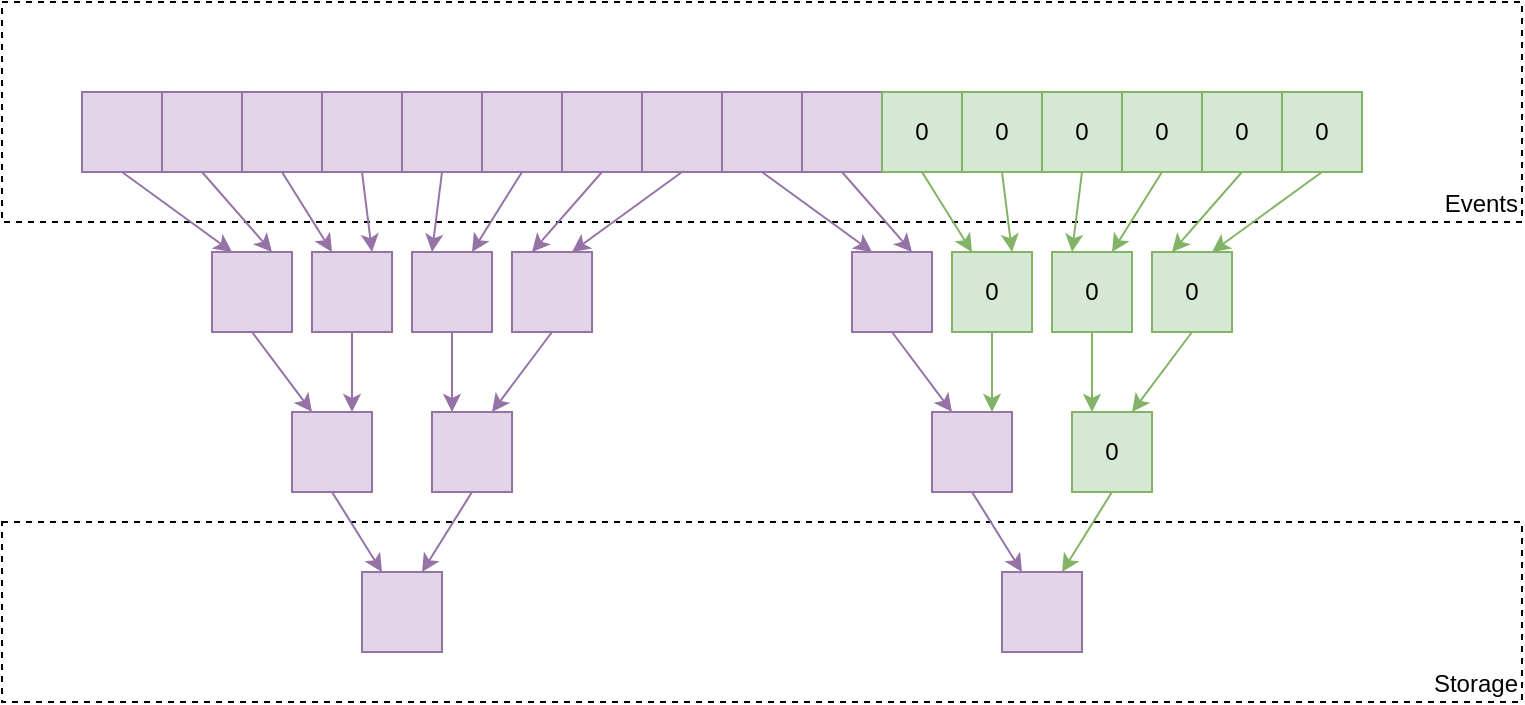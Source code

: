 <mxfile version="10.7.0" type="github"><diagram id="KsJldiV-1q_rQ5aI3diT" name="Page-1"><mxGraphModel dx="974" dy="713" grid="1" gridSize="10" guides="1" tooltips="1" connect="1" arrows="1" fold="1" page="1" pageScale="1" pageWidth="827" pageHeight="1169" math="0" shadow="0"><root><mxCell id="0"/><mxCell id="1" parent="0"/><mxCell id="zv3Kstv9VSJv5ih1JFqp-64" value="Events" style="rounded=0;whiteSpace=wrap;html=1;fillColor=none;verticalAlign=bottom;align=right;dashed=1;" vertex="1" parent="1"><mxGeometry width="760" height="110" as="geometry"/></mxCell><mxCell id="zv3Kstv9VSJv5ih1JFqp-65" value="Storage" style="rounded=0;whiteSpace=wrap;html=1;fillColor=none;verticalAlign=bottom;align=right;dashed=1;" vertex="1" parent="1"><mxGeometry y="260" width="760" height="90" as="geometry"/></mxCell><mxCell id="zv3Kstv9VSJv5ih1JFqp-66" value="" style="whiteSpace=wrap;html=1;aspect=fixed;fillColor=#e1d5e7;strokeColor=#9673a6;" vertex="1" parent="1"><mxGeometry x="40" y="45" width="40" height="40" as="geometry"/></mxCell><mxCell id="zv3Kstv9VSJv5ih1JFqp-67" value="" style="whiteSpace=wrap;html=1;aspect=fixed;fillColor=#e1d5e7;strokeColor=#9673a6;" vertex="1" parent="1"><mxGeometry x="80" y="45" width="40" height="40" as="geometry"/></mxCell><mxCell id="zv3Kstv9VSJv5ih1JFqp-68" value="" style="whiteSpace=wrap;html=1;aspect=fixed;fillColor=#e1d5e7;strokeColor=#9673a6;" vertex="1" parent="1"><mxGeometry x="120" y="45" width="40" height="40" as="geometry"/></mxCell><mxCell id="zv3Kstv9VSJv5ih1JFqp-69" value="" style="whiteSpace=wrap;html=1;aspect=fixed;fillColor=#e1d5e7;strokeColor=#9673a6;" vertex="1" parent="1"><mxGeometry x="160" y="45" width="40" height="40" as="geometry"/></mxCell><mxCell id="zv3Kstv9VSJv5ih1JFqp-70" value="" style="whiteSpace=wrap;html=1;aspect=fixed;fillColor=#e1d5e7;strokeColor=#9673a6;" vertex="1" parent="1"><mxGeometry x="200" y="45" width="40" height="40" as="geometry"/></mxCell><mxCell id="zv3Kstv9VSJv5ih1JFqp-71" value="" style="whiteSpace=wrap;html=1;aspect=fixed;fillColor=#e1d5e7;strokeColor=#9673a6;" vertex="1" parent="1"><mxGeometry x="240" y="45" width="40" height="40" as="geometry"/></mxCell><mxCell id="zv3Kstv9VSJv5ih1JFqp-72" value="" style="whiteSpace=wrap;html=1;aspect=fixed;fillColor=#e1d5e7;strokeColor=#9673a6;" vertex="1" parent="1"><mxGeometry x="280" y="45" width="40" height="40" as="geometry"/></mxCell><mxCell id="zv3Kstv9VSJv5ih1JFqp-73" value="" style="whiteSpace=wrap;html=1;aspect=fixed;fillColor=#e1d5e7;strokeColor=#9673a6;" vertex="1" parent="1"><mxGeometry x="320" y="45" width="40" height="40" as="geometry"/></mxCell><mxCell id="zv3Kstv9VSJv5ih1JFqp-74" value="" style="whiteSpace=wrap;html=1;aspect=fixed;fillColor=#e1d5e7;strokeColor=#9673a6;" vertex="1" parent="1"><mxGeometry x="105" y="125" width="40" height="40" as="geometry"/></mxCell><mxCell id="zv3Kstv9VSJv5ih1JFqp-75" value="" style="whiteSpace=wrap;html=1;aspect=fixed;fillColor=#e1d5e7;strokeColor=#9673a6;" vertex="1" parent="1"><mxGeometry x="155" y="125" width="40" height="40" as="geometry"/></mxCell><mxCell id="zv3Kstv9VSJv5ih1JFqp-76" value="" style="whiteSpace=wrap;html=1;aspect=fixed;fillColor=#e1d5e7;strokeColor=#9673a6;" vertex="1" parent="1"><mxGeometry x="205" y="125" width="40" height="40" as="geometry"/></mxCell><mxCell id="zv3Kstv9VSJv5ih1JFqp-77" value="" style="whiteSpace=wrap;html=1;aspect=fixed;fillColor=#e1d5e7;strokeColor=#9673a6;" vertex="1" parent="1"><mxGeometry x="255" y="125" width="40" height="40" as="geometry"/></mxCell><mxCell id="zv3Kstv9VSJv5ih1JFqp-78" value="" style="whiteSpace=wrap;html=1;aspect=fixed;fillColor=#e1d5e7;strokeColor=#9673a6;" vertex="1" parent="1"><mxGeometry x="145" y="205" width="40" height="40" as="geometry"/></mxCell><mxCell id="zv3Kstv9VSJv5ih1JFqp-79" value="" style="whiteSpace=wrap;html=1;aspect=fixed;fillColor=#e1d5e7;strokeColor=#9673a6;" vertex="1" parent="1"><mxGeometry x="180" y="285" width="40" height="40" as="geometry"/></mxCell><mxCell id="zv3Kstv9VSJv5ih1JFqp-80" value="" style="whiteSpace=wrap;html=1;aspect=fixed;fillColor=#e1d5e7;strokeColor=#9673a6;" vertex="1" parent="1"><mxGeometry x="215" y="205" width="40" height="40" as="geometry"/></mxCell><mxCell id="zv3Kstv9VSJv5ih1JFqp-81" value="" style="endArrow=classic;html=1;exitX=0.5;exitY=1;exitDx=0;exitDy=0;entryX=0.25;entryY=0;entryDx=0;entryDy=0;fillColor=#e1d5e7;strokeColor=#9673a6;" edge="1" parent="1" source="zv3Kstv9VSJv5ih1JFqp-66" target="zv3Kstv9VSJv5ih1JFqp-74"><mxGeometry width="50" height="50" relative="1" as="geometry"><mxPoint x="40" y="395" as="sourcePoint"/><mxPoint x="90" y="345" as="targetPoint"/></mxGeometry></mxCell><mxCell id="zv3Kstv9VSJv5ih1JFqp-82" value="" style="endArrow=classic;html=1;exitX=0.5;exitY=1;exitDx=0;exitDy=0;entryX=0.75;entryY=0;entryDx=0;entryDy=0;fillColor=#e1d5e7;strokeColor=#9673a6;" edge="1" parent="1" source="zv3Kstv9VSJv5ih1JFqp-67" target="zv3Kstv9VSJv5ih1JFqp-74"><mxGeometry width="50" height="50" relative="1" as="geometry"><mxPoint x="70" y="95" as="sourcePoint"/><mxPoint x="135" y="135" as="targetPoint"/></mxGeometry></mxCell><mxCell id="zv3Kstv9VSJv5ih1JFqp-83" value="" style="endArrow=classic;html=1;exitX=0.5;exitY=1;exitDx=0;exitDy=0;entryX=0.25;entryY=0;entryDx=0;entryDy=0;fillColor=#e1d5e7;strokeColor=#9673a6;" edge="1" parent="1" source="zv3Kstv9VSJv5ih1JFqp-68" target="zv3Kstv9VSJv5ih1JFqp-75"><mxGeometry width="50" height="50" relative="1" as="geometry"><mxPoint x="110" y="95" as="sourcePoint"/><mxPoint x="145" y="135" as="targetPoint"/></mxGeometry></mxCell><mxCell id="zv3Kstv9VSJv5ih1JFqp-84" value="" style="endArrow=classic;html=1;exitX=0.5;exitY=1;exitDx=0;exitDy=0;entryX=0.75;entryY=0;entryDx=0;entryDy=0;fillColor=#e1d5e7;strokeColor=#9673a6;" edge="1" parent="1" source="zv3Kstv9VSJv5ih1JFqp-69" target="zv3Kstv9VSJv5ih1JFqp-75"><mxGeometry width="50" height="50" relative="1" as="geometry"><mxPoint x="120" y="105" as="sourcePoint"/><mxPoint x="155" y="145" as="targetPoint"/></mxGeometry></mxCell><mxCell id="zv3Kstv9VSJv5ih1JFqp-85" value="" style="endArrow=classic;html=1;exitX=0.5;exitY=1;exitDx=0;exitDy=0;entryX=0.25;entryY=0;entryDx=0;entryDy=0;fillColor=#e1d5e7;strokeColor=#9673a6;" edge="1" parent="1" source="zv3Kstv9VSJv5ih1JFqp-70" target="zv3Kstv9VSJv5ih1JFqp-76"><mxGeometry width="50" height="50" relative="1" as="geometry"><mxPoint x="130" y="115" as="sourcePoint"/><mxPoint x="165" y="155" as="targetPoint"/></mxGeometry></mxCell><mxCell id="zv3Kstv9VSJv5ih1JFqp-86" value="" style="endArrow=classic;html=1;exitX=0.5;exitY=1;exitDx=0;exitDy=0;entryX=0.75;entryY=0;entryDx=0;entryDy=0;fillColor=#e1d5e7;strokeColor=#9673a6;" edge="1" parent="1" source="zv3Kstv9VSJv5ih1JFqp-71" target="zv3Kstv9VSJv5ih1JFqp-76"><mxGeometry width="50" height="50" relative="1" as="geometry"><mxPoint x="140" y="125" as="sourcePoint"/><mxPoint x="175" y="165" as="targetPoint"/></mxGeometry></mxCell><mxCell id="zv3Kstv9VSJv5ih1JFqp-87" value="" style="endArrow=classic;html=1;exitX=0.5;exitY=1;exitDx=0;exitDy=0;entryX=0.25;entryY=0;entryDx=0;entryDy=0;fillColor=#e1d5e7;strokeColor=#9673a6;" edge="1" parent="1" source="zv3Kstv9VSJv5ih1JFqp-72" target="zv3Kstv9VSJv5ih1JFqp-77"><mxGeometry width="50" height="50" relative="1" as="geometry"><mxPoint x="150" y="135" as="sourcePoint"/><mxPoint x="185" y="175" as="targetPoint"/></mxGeometry></mxCell><mxCell id="zv3Kstv9VSJv5ih1JFqp-88" value="" style="endArrow=classic;html=1;exitX=0.5;exitY=1;exitDx=0;exitDy=0;entryX=0.75;entryY=0;entryDx=0;entryDy=0;fillColor=#e1d5e7;strokeColor=#9673a6;" edge="1" parent="1" source="zv3Kstv9VSJv5ih1JFqp-73" target="zv3Kstv9VSJv5ih1JFqp-77"><mxGeometry width="50" height="50" relative="1" as="geometry"><mxPoint x="160" y="145" as="sourcePoint"/><mxPoint x="195" y="185" as="targetPoint"/></mxGeometry></mxCell><mxCell id="zv3Kstv9VSJv5ih1JFqp-89" value="" style="endArrow=classic;html=1;exitX=0.5;exitY=1;exitDx=0;exitDy=0;entryX=0.75;entryY=0;entryDx=0;entryDy=0;fillColor=#e1d5e7;strokeColor=#9673a6;" edge="1" parent="1" source="zv3Kstv9VSJv5ih1JFqp-77" target="zv3Kstv9VSJv5ih1JFqp-80"><mxGeometry width="50" height="50" relative="1" as="geometry"><mxPoint x="350" y="95" as="sourcePoint"/><mxPoint x="295" y="135" as="targetPoint"/></mxGeometry></mxCell><mxCell id="zv3Kstv9VSJv5ih1JFqp-90" value="" style="endArrow=classic;html=1;exitX=0.5;exitY=1;exitDx=0;exitDy=0;entryX=0.25;entryY=0;entryDx=0;entryDy=0;fillColor=#e1d5e7;strokeColor=#9673a6;" edge="1" parent="1" source="zv3Kstv9VSJv5ih1JFqp-76" target="zv3Kstv9VSJv5ih1JFqp-80"><mxGeometry width="50" height="50" relative="1" as="geometry"><mxPoint x="360" y="105" as="sourcePoint"/><mxPoint x="305" y="145" as="targetPoint"/></mxGeometry></mxCell><mxCell id="zv3Kstv9VSJv5ih1JFqp-91" value="" style="endArrow=classic;html=1;exitX=0.5;exitY=1;exitDx=0;exitDy=0;entryX=0.75;entryY=0;entryDx=0;entryDy=0;fillColor=#e1d5e7;strokeColor=#9673a6;" edge="1" parent="1" source="zv3Kstv9VSJv5ih1JFqp-75" target="zv3Kstv9VSJv5ih1JFqp-78"><mxGeometry width="50" height="50" relative="1" as="geometry"><mxPoint x="370" y="115" as="sourcePoint"/><mxPoint x="315" y="155" as="targetPoint"/></mxGeometry></mxCell><mxCell id="zv3Kstv9VSJv5ih1JFqp-92" value="" style="endArrow=classic;html=1;exitX=0.5;exitY=1;exitDx=0;exitDy=0;entryX=0.25;entryY=0;entryDx=0;entryDy=0;fillColor=#e1d5e7;strokeColor=#9673a6;" edge="1" parent="1" source="zv3Kstv9VSJv5ih1JFqp-74" target="zv3Kstv9VSJv5ih1JFqp-78"><mxGeometry width="50" height="50" relative="1" as="geometry"><mxPoint x="380" y="125" as="sourcePoint"/><mxPoint x="325" y="165" as="targetPoint"/></mxGeometry></mxCell><mxCell id="zv3Kstv9VSJv5ih1JFqp-93" value="" style="endArrow=classic;html=1;exitX=0.5;exitY=1;exitDx=0;exitDy=0;entryX=0.75;entryY=0;entryDx=0;entryDy=0;fillColor=#e1d5e7;strokeColor=#9673a6;" edge="1" parent="1" source="zv3Kstv9VSJv5ih1JFqp-80" target="zv3Kstv9VSJv5ih1JFqp-79"><mxGeometry width="50" height="50" relative="1" as="geometry"><mxPoint x="390" y="135" as="sourcePoint"/><mxPoint x="335" y="175" as="targetPoint"/></mxGeometry></mxCell><mxCell id="zv3Kstv9VSJv5ih1JFqp-94" value="" style="endArrow=classic;html=1;exitX=0.5;exitY=1;exitDx=0;exitDy=0;entryX=0.25;entryY=0;entryDx=0;entryDy=0;fillColor=#e1d5e7;strokeColor=#9673a6;" edge="1" parent="1" source="zv3Kstv9VSJv5ih1JFqp-78" target="zv3Kstv9VSJv5ih1JFqp-79"><mxGeometry width="50" height="50" relative="1" as="geometry"><mxPoint x="400" y="145" as="sourcePoint"/><mxPoint x="345" y="185" as="targetPoint"/></mxGeometry></mxCell><mxCell id="zv3Kstv9VSJv5ih1JFqp-95" value="" style="whiteSpace=wrap;html=1;aspect=fixed;fillColor=#e1d5e7;strokeColor=#9673a6;" vertex="1" parent="1"><mxGeometry x="360" y="45" width="40" height="40" as="geometry"/></mxCell><mxCell id="zv3Kstv9VSJv5ih1JFqp-96" value="" style="whiteSpace=wrap;html=1;aspect=fixed;fillColor=#e1d5e7;strokeColor=#9673a6;" vertex="1" parent="1"><mxGeometry x="400" y="45" width="40" height="40" as="geometry"/></mxCell><mxCell id="zv3Kstv9VSJv5ih1JFqp-97" value="0" style="whiteSpace=wrap;html=1;aspect=fixed;fillColor=#d5e8d4;strokeColor=#82b366;" vertex="1" parent="1"><mxGeometry x="440" y="45" width="40" height="40" as="geometry"/></mxCell><mxCell id="zv3Kstv9VSJv5ih1JFqp-98" value="0" style="whiteSpace=wrap;html=1;aspect=fixed;fillColor=#d5e8d4;strokeColor=#82b366;" vertex="1" parent="1"><mxGeometry x="480" y="45" width="40" height="40" as="geometry"/></mxCell><mxCell id="zv3Kstv9VSJv5ih1JFqp-99" value="0" style="whiteSpace=wrap;html=1;aspect=fixed;fillColor=#d5e8d4;strokeColor=#82b366;" vertex="1" parent="1"><mxGeometry x="520" y="45" width="40" height="40" as="geometry"/></mxCell><mxCell id="zv3Kstv9VSJv5ih1JFqp-100" value="0" style="whiteSpace=wrap;html=1;aspect=fixed;fillColor=#d5e8d4;strokeColor=#82b366;" vertex="1" parent="1"><mxGeometry x="560" y="45" width="40" height="40" as="geometry"/></mxCell><mxCell id="zv3Kstv9VSJv5ih1JFqp-101" value="0" style="whiteSpace=wrap;html=1;aspect=fixed;fillColor=#d5e8d4;strokeColor=#82b366;" vertex="1" parent="1"><mxGeometry x="600" y="45" width="40" height="40" as="geometry"/></mxCell><mxCell id="zv3Kstv9VSJv5ih1JFqp-102" value="0" style="whiteSpace=wrap;html=1;aspect=fixed;fillColor=#d5e8d4;strokeColor=#82b366;" vertex="1" parent="1"><mxGeometry x="640" y="45" width="40" height="40" as="geometry"/></mxCell><mxCell id="zv3Kstv9VSJv5ih1JFqp-103" value="" style="whiteSpace=wrap;html=1;aspect=fixed;fillColor=#e1d5e7;strokeColor=#9673a6;" vertex="1" parent="1"><mxGeometry x="425" y="125" width="40" height="40" as="geometry"/></mxCell><mxCell id="zv3Kstv9VSJv5ih1JFqp-104" value="0" style="whiteSpace=wrap;html=1;aspect=fixed;fillColor=#d5e8d4;strokeColor=#82b366;" vertex="1" parent="1"><mxGeometry x="475" y="125" width="40" height="40" as="geometry"/></mxCell><mxCell id="zv3Kstv9VSJv5ih1JFqp-105" value="0" style="whiteSpace=wrap;html=1;aspect=fixed;fillColor=#d5e8d4;strokeColor=#82b366;" vertex="1" parent="1"><mxGeometry x="525" y="125" width="40" height="40" as="geometry"/></mxCell><mxCell id="zv3Kstv9VSJv5ih1JFqp-106" value="0" style="whiteSpace=wrap;html=1;aspect=fixed;fillColor=#d5e8d4;strokeColor=#82b366;" vertex="1" parent="1"><mxGeometry x="575" y="125" width="40" height="40" as="geometry"/></mxCell><mxCell id="zv3Kstv9VSJv5ih1JFqp-107" value="" style="whiteSpace=wrap;html=1;aspect=fixed;fillColor=#e1d5e7;strokeColor=#9673a6;" vertex="1" parent="1"><mxGeometry x="465" y="205" width="40" height="40" as="geometry"/></mxCell><mxCell id="zv3Kstv9VSJv5ih1JFqp-108" value="" style="whiteSpace=wrap;html=1;aspect=fixed;fillColor=#e1d5e7;strokeColor=#9673a6;" vertex="1" parent="1"><mxGeometry x="500" y="285" width="40" height="40" as="geometry"/></mxCell><mxCell id="zv3Kstv9VSJv5ih1JFqp-109" value="0" style="whiteSpace=wrap;html=1;aspect=fixed;fillColor=#d5e8d4;strokeColor=#82b366;" vertex="1" parent="1"><mxGeometry x="535" y="205" width="40" height="40" as="geometry"/></mxCell><mxCell id="zv3Kstv9VSJv5ih1JFqp-110" value="" style="endArrow=classic;html=1;exitX=0.5;exitY=1;exitDx=0;exitDy=0;entryX=0.25;entryY=0;entryDx=0;entryDy=0;fillColor=#e1d5e7;strokeColor=#9673a6;" edge="1" parent="1" source="zv3Kstv9VSJv5ih1JFqp-95" target="zv3Kstv9VSJv5ih1JFqp-103"><mxGeometry width="50" height="50" relative="1" as="geometry"><mxPoint x="360" y="395" as="sourcePoint"/><mxPoint x="410" y="345" as="targetPoint"/></mxGeometry></mxCell><mxCell id="zv3Kstv9VSJv5ih1JFqp-111" value="" style="endArrow=classic;html=1;exitX=0.5;exitY=1;exitDx=0;exitDy=0;entryX=0.75;entryY=0;entryDx=0;entryDy=0;fillColor=#e1d5e7;strokeColor=#9673a6;" edge="1" parent="1" source="zv3Kstv9VSJv5ih1JFqp-96" target="zv3Kstv9VSJv5ih1JFqp-103"><mxGeometry width="50" height="50" relative="1" as="geometry"><mxPoint x="390" y="95" as="sourcePoint"/><mxPoint x="455" y="135" as="targetPoint"/></mxGeometry></mxCell><mxCell id="zv3Kstv9VSJv5ih1JFqp-112" value="" style="endArrow=classic;html=1;exitX=0.5;exitY=1;exitDx=0;exitDy=0;entryX=0.25;entryY=0;entryDx=0;entryDy=0;fillColor=#d5e8d4;strokeColor=#82b366;" edge="1" parent="1" source="zv3Kstv9VSJv5ih1JFqp-97" target="zv3Kstv9VSJv5ih1JFqp-104"><mxGeometry width="50" height="50" relative="1" as="geometry"><mxPoint x="430" y="95" as="sourcePoint"/><mxPoint x="465" y="135" as="targetPoint"/></mxGeometry></mxCell><mxCell id="zv3Kstv9VSJv5ih1JFqp-113" value="" style="endArrow=classic;html=1;exitX=0.5;exitY=1;exitDx=0;exitDy=0;entryX=0.75;entryY=0;entryDx=0;entryDy=0;fillColor=#d5e8d4;strokeColor=#82b366;" edge="1" parent="1" source="zv3Kstv9VSJv5ih1JFqp-98" target="zv3Kstv9VSJv5ih1JFqp-104"><mxGeometry width="50" height="50" relative="1" as="geometry"><mxPoint x="440" y="105" as="sourcePoint"/><mxPoint x="475" y="145" as="targetPoint"/></mxGeometry></mxCell><mxCell id="zv3Kstv9VSJv5ih1JFqp-114" value="" style="endArrow=classic;html=1;exitX=0.5;exitY=1;exitDx=0;exitDy=0;entryX=0.25;entryY=0;entryDx=0;entryDy=0;fillColor=#d5e8d4;strokeColor=#82b366;" edge="1" parent="1" source="zv3Kstv9VSJv5ih1JFqp-99" target="zv3Kstv9VSJv5ih1JFqp-105"><mxGeometry width="50" height="50" relative="1" as="geometry"><mxPoint x="450" y="115" as="sourcePoint"/><mxPoint x="485" y="155" as="targetPoint"/></mxGeometry></mxCell><mxCell id="zv3Kstv9VSJv5ih1JFqp-115" value="" style="endArrow=classic;html=1;exitX=0.5;exitY=1;exitDx=0;exitDy=0;entryX=0.75;entryY=0;entryDx=0;entryDy=0;fillColor=#d5e8d4;strokeColor=#82b366;" edge="1" parent="1" source="zv3Kstv9VSJv5ih1JFqp-100" target="zv3Kstv9VSJv5ih1JFqp-105"><mxGeometry width="50" height="50" relative="1" as="geometry"><mxPoint x="460" y="125" as="sourcePoint"/><mxPoint x="495" y="165" as="targetPoint"/></mxGeometry></mxCell><mxCell id="zv3Kstv9VSJv5ih1JFqp-116" value="" style="endArrow=classic;html=1;exitX=0.5;exitY=1;exitDx=0;exitDy=0;entryX=0.25;entryY=0;entryDx=0;entryDy=0;fillColor=#d5e8d4;strokeColor=#82b366;" edge="1" parent="1" source="zv3Kstv9VSJv5ih1JFqp-101" target="zv3Kstv9VSJv5ih1JFqp-106"><mxGeometry width="50" height="50" relative="1" as="geometry"><mxPoint x="470" y="135" as="sourcePoint"/><mxPoint x="505" y="175" as="targetPoint"/></mxGeometry></mxCell><mxCell id="zv3Kstv9VSJv5ih1JFqp-117" value="" style="endArrow=classic;html=1;exitX=0.5;exitY=1;exitDx=0;exitDy=0;entryX=0.75;entryY=0;entryDx=0;entryDy=0;fillColor=#d5e8d4;strokeColor=#82b366;" edge="1" parent="1" source="zv3Kstv9VSJv5ih1JFqp-102" target="zv3Kstv9VSJv5ih1JFqp-106"><mxGeometry width="50" height="50" relative="1" as="geometry"><mxPoint x="480" y="145" as="sourcePoint"/><mxPoint x="515" y="185" as="targetPoint"/></mxGeometry></mxCell><mxCell id="zv3Kstv9VSJv5ih1JFqp-118" value="" style="endArrow=classic;html=1;exitX=0.5;exitY=1;exitDx=0;exitDy=0;entryX=0.75;entryY=0;entryDx=0;entryDy=0;fillColor=#d5e8d4;strokeColor=#82b366;" edge="1" parent="1" source="zv3Kstv9VSJv5ih1JFqp-106" target="zv3Kstv9VSJv5ih1JFqp-109"><mxGeometry width="50" height="50" relative="1" as="geometry"><mxPoint x="670" y="95" as="sourcePoint"/><mxPoint x="615" y="135" as="targetPoint"/></mxGeometry></mxCell><mxCell id="zv3Kstv9VSJv5ih1JFqp-119" value="" style="endArrow=classic;html=1;exitX=0.5;exitY=1;exitDx=0;exitDy=0;entryX=0.25;entryY=0;entryDx=0;entryDy=0;fillColor=#d5e8d4;strokeColor=#82b366;" edge="1" parent="1" source="zv3Kstv9VSJv5ih1JFqp-105" target="zv3Kstv9VSJv5ih1JFqp-109"><mxGeometry width="50" height="50" relative="1" as="geometry"><mxPoint x="680" y="105" as="sourcePoint"/><mxPoint x="625" y="145" as="targetPoint"/></mxGeometry></mxCell><mxCell id="zv3Kstv9VSJv5ih1JFqp-120" value="" style="endArrow=classic;html=1;exitX=0.5;exitY=1;exitDx=0;exitDy=0;entryX=0.75;entryY=0;entryDx=0;entryDy=0;fillColor=#d5e8d4;strokeColor=#82b366;" edge="1" parent="1" source="zv3Kstv9VSJv5ih1JFqp-104" target="zv3Kstv9VSJv5ih1JFqp-107"><mxGeometry width="50" height="50" relative="1" as="geometry"><mxPoint x="690" y="115" as="sourcePoint"/><mxPoint x="635" y="155" as="targetPoint"/></mxGeometry></mxCell><mxCell id="zv3Kstv9VSJv5ih1JFqp-121" value="" style="endArrow=classic;html=1;exitX=0.5;exitY=1;exitDx=0;exitDy=0;entryX=0.25;entryY=0;entryDx=0;entryDy=0;fillColor=#e1d5e7;strokeColor=#9673a6;" edge="1" parent="1" source="zv3Kstv9VSJv5ih1JFqp-103" target="zv3Kstv9VSJv5ih1JFqp-107"><mxGeometry width="50" height="50" relative="1" as="geometry"><mxPoint x="700" y="125" as="sourcePoint"/><mxPoint x="645" y="165" as="targetPoint"/></mxGeometry></mxCell><mxCell id="zv3Kstv9VSJv5ih1JFqp-122" value="" style="endArrow=classic;html=1;exitX=0.5;exitY=1;exitDx=0;exitDy=0;entryX=0.75;entryY=0;entryDx=0;entryDy=0;fillColor=#d5e8d4;strokeColor=#82b366;" edge="1" parent="1" source="zv3Kstv9VSJv5ih1JFqp-109" target="zv3Kstv9VSJv5ih1JFqp-108"><mxGeometry width="50" height="50" relative="1" as="geometry"><mxPoint x="710" y="135" as="sourcePoint"/><mxPoint x="655" y="175" as="targetPoint"/></mxGeometry></mxCell><mxCell id="zv3Kstv9VSJv5ih1JFqp-123" value="" style="endArrow=classic;html=1;exitX=0.5;exitY=1;exitDx=0;exitDy=0;entryX=0.25;entryY=0;entryDx=0;entryDy=0;fillColor=#e1d5e7;strokeColor=#9673a6;" edge="1" parent="1" source="zv3Kstv9VSJv5ih1JFqp-107" target="zv3Kstv9VSJv5ih1JFqp-108"><mxGeometry width="50" height="50" relative="1" as="geometry"><mxPoint x="720" y="145" as="sourcePoint"/><mxPoint x="665" y="185" as="targetPoint"/></mxGeometry></mxCell></root></mxGraphModel></diagram></mxfile>